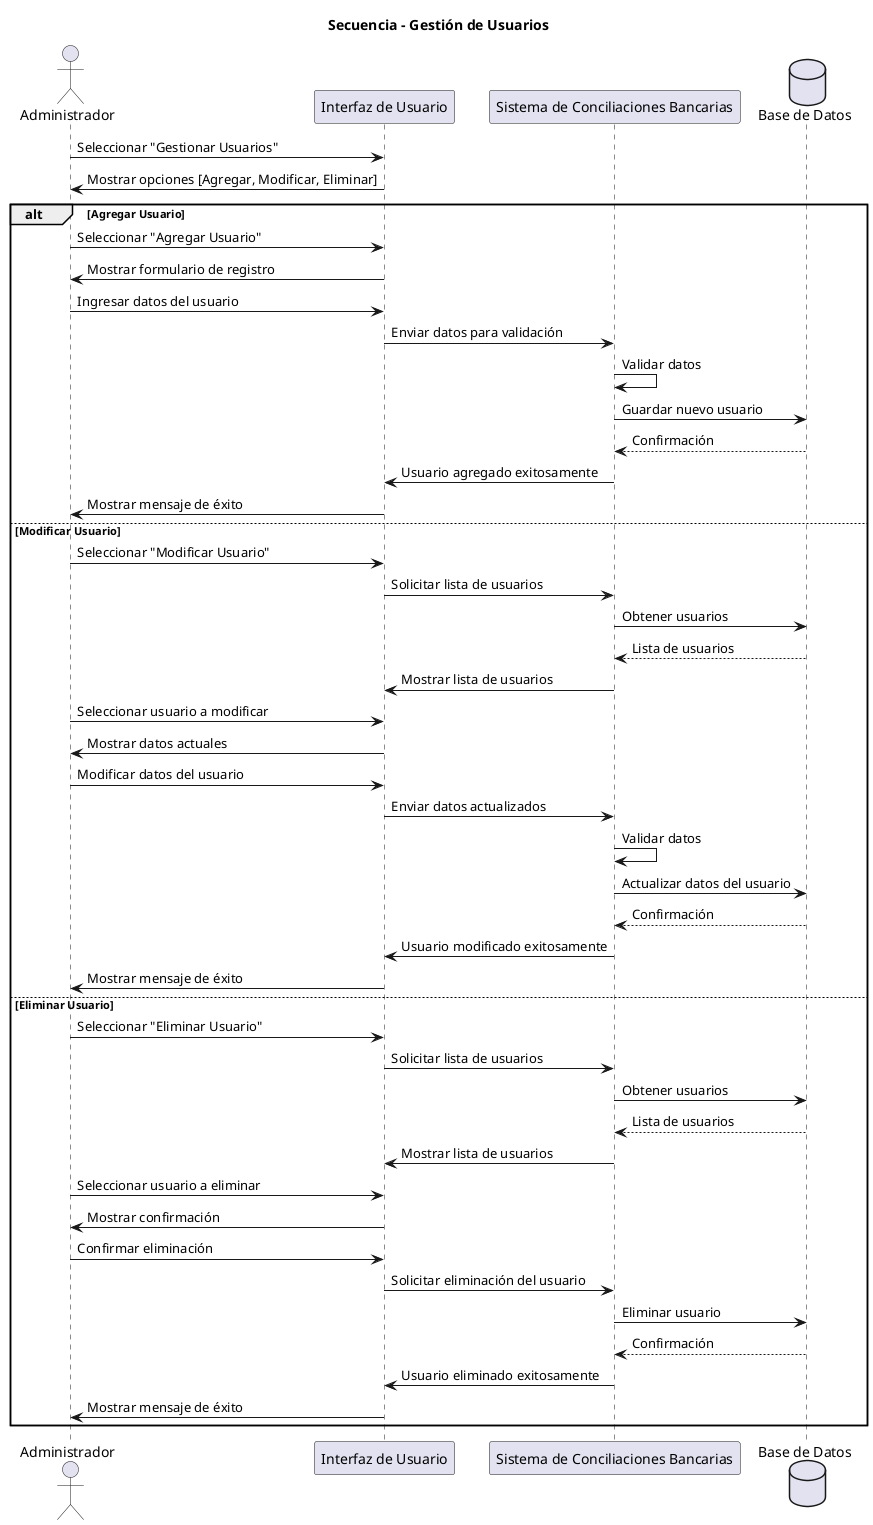 @startuml GestionUsuarios
title Secuencia - Gestión de Usuarios

actor Administrador as Admin
participant "Interfaz de Usuario" as UI
participant "Sistema de Conciliaciones Bancarias" as Sistema
database "Base de Datos" as BD

Admin -> UI: Seleccionar "Gestionar Usuarios"
UI -> Admin: Mostrar opciones [Agregar, Modificar, Eliminar]

alt Agregar Usuario
    Admin -> UI: Seleccionar "Agregar Usuario"
    UI -> Admin: Mostrar formulario de registro
    Admin -> UI: Ingresar datos del usuario
    UI -> Sistema: Enviar datos para validación
    Sistema -> Sistema: Validar datos
    Sistema -> BD: Guardar nuevo usuario
    BD --> Sistema: Confirmación
    Sistema -> UI: Usuario agregado exitosamente
    UI -> Admin: Mostrar mensaje de éxito
else Modificar Usuario
    Admin -> UI: Seleccionar "Modificar Usuario"
    UI -> Sistema: Solicitar lista de usuarios
    Sistema -> BD: Obtener usuarios
    BD --> Sistema: Lista de usuarios
    Sistema -> UI: Mostrar lista de usuarios
    Admin -> UI: Seleccionar usuario a modificar
    UI -> Admin: Mostrar datos actuales
    Admin -> UI: Modificar datos del usuario
    UI -> Sistema: Enviar datos actualizados
    Sistema -> Sistema: Validar datos
    Sistema -> BD: Actualizar datos del usuario
    BD --> Sistema: Confirmación
    Sistema -> UI: Usuario modificado exitosamente
    UI -> Admin: Mostrar mensaje de éxito
else Eliminar Usuario
    Admin -> UI: Seleccionar "Eliminar Usuario"
    UI -> Sistema: Solicitar lista de usuarios
    Sistema -> BD: Obtener usuarios
    BD --> Sistema: Lista de usuarios
    Sistema -> UI: Mostrar lista de usuarios
    Admin -> UI: Seleccionar usuario a eliminar
    UI -> Admin: Mostrar confirmación
    Admin -> UI: Confirmar eliminación
    UI -> Sistema: Solicitar eliminación del usuario
    Sistema -> BD: Eliminar usuario
    BD --> Sistema: Confirmación
    Sistema -> UI: Usuario eliminado exitosamente
    UI -> Admin: Mostrar mensaje de éxito
end

@enduml